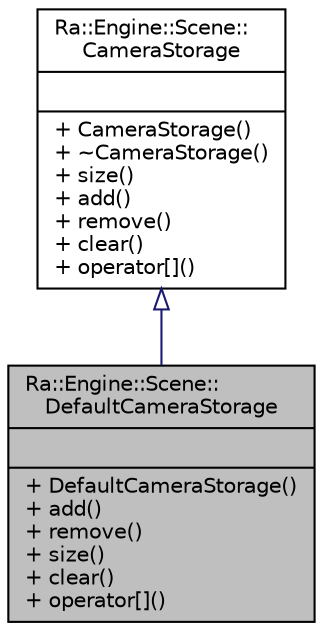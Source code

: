 digraph "Ra::Engine::Scene::DefaultCameraStorage"
{
 // INTERACTIVE_SVG=YES
 // LATEX_PDF_SIZE
  edge [fontname="Helvetica",fontsize="10",labelfontname="Helvetica",labelfontsize="10"];
  node [fontname="Helvetica",fontsize="10",shape=record];
  Node1 [label="{Ra::Engine::Scene::\lDefaultCameraStorage\n||+ DefaultCameraStorage()\l+ add()\l+ remove()\l+ size()\l+ clear()\l+ operator[]()\l}",height=0.2,width=0.4,color="black", fillcolor="grey75", style="filled", fontcolor="black",tooltip=" "];
  Node2 -> Node1 [dir="back",color="midnightblue",fontsize="10",style="solid",arrowtail="onormal",fontname="Helvetica"];
  Node2 [label="{Ra::Engine::Scene::\lCameraStorage\n||+ CameraStorage()\l+ ~CameraStorage()\l+ size()\l+ add()\l+ remove()\l+ clear()\l+ operator[]()\l}",height=0.2,width=0.4,color="black", fillcolor="white", style="filled",URL="$classRa_1_1Engine_1_1Scene_1_1CameraStorage.html",tooltip=" "];
}
